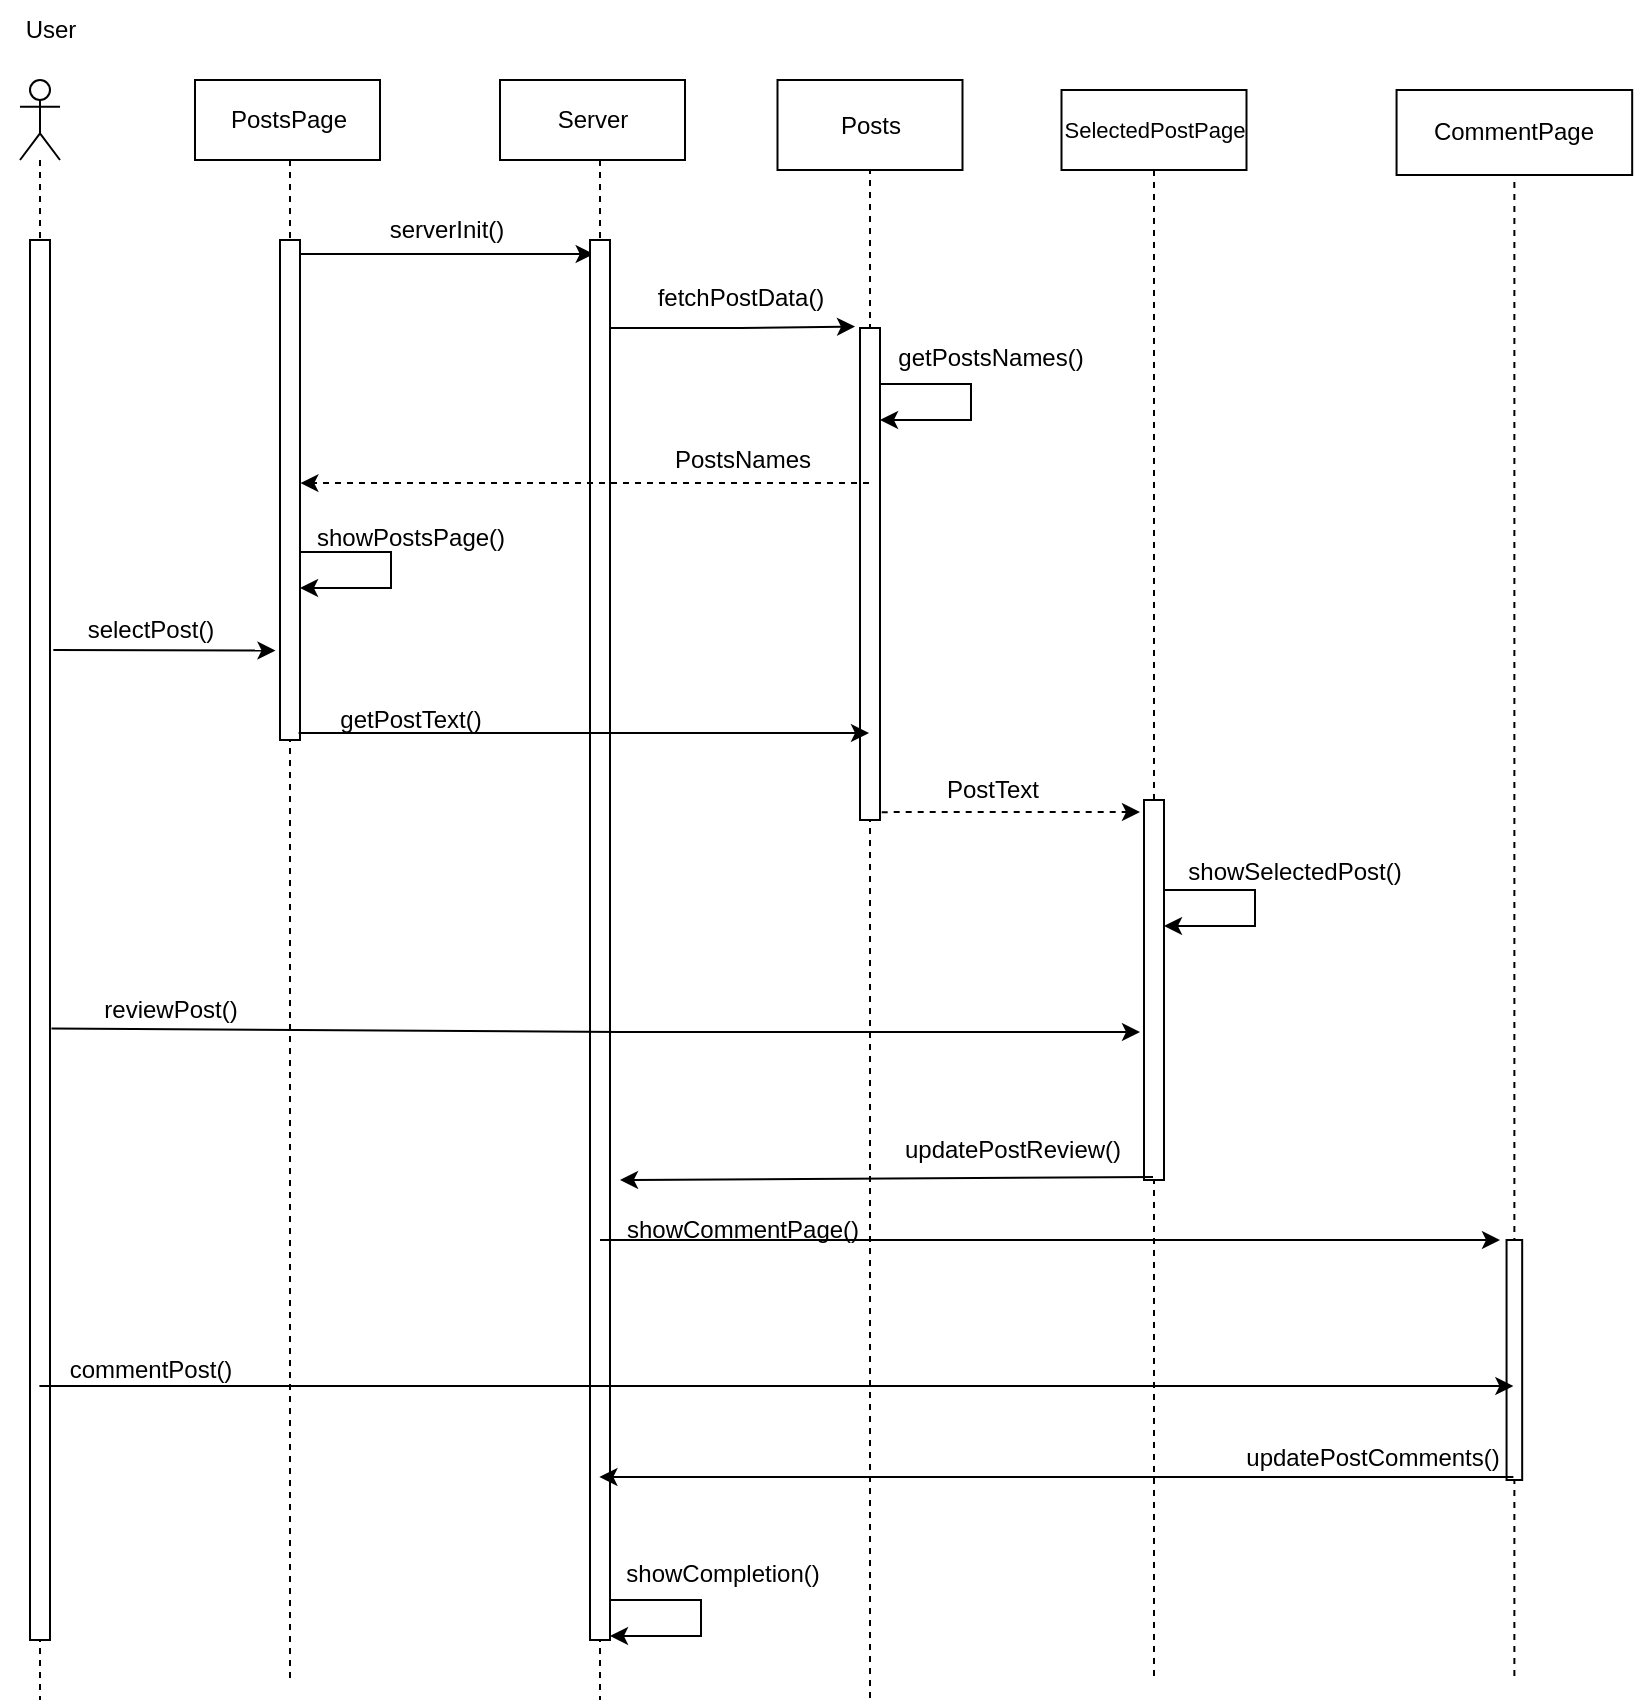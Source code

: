 <mxfile version="21.3.5" type="device">
  <diagram name="Page-1" id="_0eS75nT1C1AOaZOZIGC">
    <mxGraphModel dx="1282" dy="689" grid="1" gridSize="10" guides="1" tooltips="1" connect="1" arrows="1" fold="1" page="1" pageScale="1" pageWidth="850" pageHeight="1100" math="0" shadow="0">
      <root>
        <mxCell id="0" />
        <mxCell id="1" parent="0" />
        <mxCell id="P5B2Entr7xozEBkngnMB-3" value="" style="shape=umlLifeline;perimeter=lifelinePerimeter;whiteSpace=wrap;html=1;container=1;dropTarget=0;collapsible=0;recursiveResize=0;outlineConnect=0;portConstraint=eastwest;newEdgeStyle={&quot;edgeStyle&quot;:&quot;elbowEdgeStyle&quot;,&quot;elbow&quot;:&quot;vertical&quot;,&quot;curved&quot;:0,&quot;rounded&quot;:0};participant=umlBoundary;" parent="1" vertex="1">
          <mxGeometry x="732.19" y="265" width="50" height="795" as="geometry" />
        </mxCell>
        <mxCell id="P5B2Entr7xozEBkngnMB-6" value="" style="shape=umlLifeline;perimeter=lifelinePerimeter;whiteSpace=wrap;html=1;container=1;dropTarget=0;collapsible=0;recursiveResize=0;outlineConnect=0;portConstraint=eastwest;newEdgeStyle={&quot;edgeStyle&quot;:&quot;elbowEdgeStyle&quot;,&quot;elbow&quot;:&quot;vertical&quot;,&quot;curved&quot;:0,&quot;rounded&quot;:0};participant=umlBoundary;" parent="1" vertex="1">
          <mxGeometry x="120" y="260" width="50" height="800" as="geometry" />
        </mxCell>
        <mxCell id="P5B2Entr7xozEBkngnMB-8" value="" style="shape=umlLifeline;perimeter=lifelinePerimeter;whiteSpace=wrap;html=1;container=1;dropTarget=0;collapsible=0;recursiveResize=0;outlineConnect=0;portConstraint=eastwest;newEdgeStyle={&quot;edgeStyle&quot;:&quot;elbowEdgeStyle&quot;,&quot;elbow&quot;:&quot;vertical&quot;,&quot;curved&quot;:0,&quot;rounded&quot;:0};participant=umlBoundary;" parent="1" vertex="1">
          <mxGeometry x="552" y="265" width="50" height="795" as="geometry" />
        </mxCell>
        <mxCell id="P5B2Entr7xozEBkngnMB-10" value="" style="shape=umlLifeline;perimeter=lifelinePerimeter;whiteSpace=wrap;html=1;container=1;dropTarget=0;collapsible=0;recursiveResize=0;outlineConnect=0;portConstraint=eastwest;newEdgeStyle={&quot;edgeStyle&quot;:&quot;elbowEdgeStyle&quot;,&quot;elbow&quot;:&quot;vertical&quot;,&quot;curved&quot;:0,&quot;rounded&quot;:0};participant=umlEntity;" parent="1" vertex="1">
          <mxGeometry x="280" y="260" width="40" height="810" as="geometry" />
        </mxCell>
        <mxCell id="P5B2Entr7xozEBkngnMB-12" value="" style="shape=umlLifeline;perimeter=lifelinePerimeter;whiteSpace=wrap;html=1;container=1;dropTarget=0;collapsible=0;recursiveResize=0;outlineConnect=0;portConstraint=eastwest;newEdgeStyle={&quot;edgeStyle&quot;:&quot;elbowEdgeStyle&quot;,&quot;elbow&quot;:&quot;vertical&quot;,&quot;curved&quot;:0,&quot;rounded&quot;:0};participant=umlActor;" parent="1" vertex="1">
          <mxGeometry x="10" y="260" width="20" height="810" as="geometry" />
        </mxCell>
        <mxCell id="P5B2Entr7xozEBkngnMB-15" value="Server" style="text;html=1;align=center;verticalAlign=middle;resizable=0;points=[];autosize=1;strokeColor=none;fillColor=none;" parent="1" vertex="1">
          <mxGeometry x="266.25" y="264" width="60" height="30" as="geometry" />
        </mxCell>
        <mxCell id="P5B2Entr7xozEBkngnMB-26" value="User" style="text;html=1;align=center;verticalAlign=middle;resizable=0;points=[];autosize=1;strokeColor=none;fillColor=none;" parent="1" vertex="1">
          <mxGeometry y="220" width="50" height="30" as="geometry" />
        </mxCell>
        <mxCell id="P5B2Entr7xozEBkngnMB-86" value="" style="endArrow=classic;html=1;rounded=0;entryX=0.185;entryY=0.01;entryDx=0;entryDy=0;entryPerimeter=0;" parent="1" target="P5B2Entr7xozEBkngnMB-114" edge="1">
          <mxGeometry width="50" height="50" relative="1" as="geometry">
            <mxPoint x="144.5" y="347" as="sourcePoint" />
            <mxPoint x="300" y="347" as="targetPoint" />
            <Array as="points">
              <mxPoint x="170" y="347" />
              <mxPoint x="240" y="347" />
            </Array>
          </mxGeometry>
        </mxCell>
        <mxCell id="P5B2Entr7xozEBkngnMB-87" value="serverInit()" style="text;html=1;align=center;verticalAlign=middle;resizable=0;points=[];autosize=1;strokeColor=none;fillColor=none;" parent="1" vertex="1">
          <mxGeometry x="183" y="320" width="80" height="30" as="geometry" />
        </mxCell>
        <mxCell id="P5B2Entr7xozEBkngnMB-91" value="selectPost()" style="text;html=1;align=center;verticalAlign=middle;resizable=0;points=[];autosize=1;strokeColor=none;fillColor=none;" parent="1" vertex="1">
          <mxGeometry x="30" y="520" width="90" height="30" as="geometry" />
        </mxCell>
        <mxCell id="P5B2Entr7xozEBkngnMB-92" value="" style="shape=umlLifeline;perimeter=lifelinePerimeter;whiteSpace=wrap;html=1;container=1;dropTarget=0;collapsible=0;recursiveResize=0;outlineConnect=0;portConstraint=eastwest;newEdgeStyle={&quot;edgeStyle&quot;:&quot;elbowEdgeStyle&quot;,&quot;elbow&quot;:&quot;vertical&quot;,&quot;curved&quot;:0,&quot;rounded&quot;:0};participant=umlEntity;" parent="1" vertex="1">
          <mxGeometry x="415" y="264" width="40" height="806" as="geometry" />
        </mxCell>
        <mxCell id="P5B2Entr7xozEBkngnMB-95" value="fetchPostData()" style="text;html=1;align=center;verticalAlign=middle;resizable=0;points=[];autosize=1;strokeColor=none;fillColor=none;" parent="1" vertex="1">
          <mxGeometry x="315" y="354" width="110" height="30" as="geometry" />
        </mxCell>
        <mxCell id="P5B2Entr7xozEBkngnMB-96" value="" style="endArrow=classic;html=1;rounded=0;entryX=-0.249;entryY=-0.003;entryDx=0;entryDy=0;entryPerimeter=0;" parent="1" target="P5B2Entr7xozEBkngnMB-115" edge="1">
          <mxGeometry width="50" height="50" relative="1" as="geometry">
            <mxPoint x="299.5" y="384" as="sourcePoint" />
            <mxPoint x="434.5" y="384" as="targetPoint" />
            <Array as="points">
              <mxPoint x="370" y="384" />
            </Array>
          </mxGeometry>
        </mxCell>
        <mxCell id="P5B2Entr7xozEBkngnMB-99" value="showSelectedPost()" style="text;html=1;align=center;verticalAlign=middle;resizable=0;points=[];autosize=1;strokeColor=none;fillColor=none;" parent="1" vertex="1">
          <mxGeometry x="582" y="641" width="130" height="30" as="geometry" />
        </mxCell>
        <mxCell id="P5B2Entr7xozEBkngnMB-101" value="getPostText()" style="text;html=1;align=center;verticalAlign=middle;resizable=0;points=[];autosize=1;strokeColor=none;fillColor=none;" parent="1" vertex="1">
          <mxGeometry x="160" y="565" width="90" height="30" as="geometry" />
        </mxCell>
        <mxCell id="P5B2Entr7xozEBkngnMB-111" value="" style="html=1;points=[];perimeter=orthogonalPerimeter;fontSize=11;" parent="1" vertex="1">
          <mxGeometry x="15" y="340" width="10" height="700" as="geometry" />
        </mxCell>
        <mxCell id="P5B2Entr7xozEBkngnMB-112" value="" style="html=1;points=[];perimeter=orthogonalPerimeter;fontSize=11;" parent="1" vertex="1">
          <mxGeometry x="140" y="340" width="10" height="250" as="geometry" />
        </mxCell>
        <mxCell id="P5B2Entr7xozEBkngnMB-114" value="" style="html=1;points=[];perimeter=orthogonalPerimeter;fontSize=11;" parent="1" vertex="1">
          <mxGeometry x="295" y="340" width="10" height="700" as="geometry" />
        </mxCell>
        <mxCell id="P5B2Entr7xozEBkngnMB-116" value="" style="endArrow=classic;html=1;rounded=0;" parent="1" source="P5B2Entr7xozEBkngnMB-92" target="P5B2Entr7xozEBkngnMB-115" edge="1">
          <mxGeometry width="50" height="50" relative="1" as="geometry">
            <mxPoint x="435" y="520" as="sourcePoint" />
            <mxPoint x="577" y="520" as="targetPoint" />
            <Array as="points" />
          </mxGeometry>
        </mxCell>
        <mxCell id="P5B2Entr7xozEBkngnMB-115" value="" style="html=1;points=[];perimeter=orthogonalPerimeter;fontSize=11;" parent="1" vertex="1">
          <mxGeometry x="430" y="384" width="10" height="246" as="geometry" />
        </mxCell>
        <mxCell id="P5B2Entr7xozEBkngnMB-117" value="" style="html=1;points=[];perimeter=orthogonalPerimeter;fontSize=11;" parent="1" vertex="1">
          <mxGeometry x="572" y="620" width="10" height="190" as="geometry" />
        </mxCell>
        <mxCell id="P5B2Entr7xozEBkngnMB-118" value="" style="html=1;points=[];perimeter=orthogonalPerimeter;fontSize=11;" parent="1" vertex="1">
          <mxGeometry x="753.28" y="840" width="7.81" height="120" as="geometry" />
        </mxCell>
        <mxCell id="HHLxlXF3DrimcwjlJro2-1" value="PostsPage" style="rounded=0;whiteSpace=wrap;html=1;" parent="1" vertex="1">
          <mxGeometry x="97.5" y="260" width="92.5" height="40" as="geometry" />
        </mxCell>
        <mxCell id="HHLxlXF3DrimcwjlJro2-5" value="Server" style="rounded=0;whiteSpace=wrap;html=1;" parent="1" vertex="1">
          <mxGeometry x="250" y="260" width="92.5" height="40" as="geometry" />
        </mxCell>
        <mxCell id="HHLxlXF3DrimcwjlJro2-7" value="Posts" style="rounded=0;whiteSpace=wrap;html=1;" parent="1" vertex="1">
          <mxGeometry x="388.75" y="260" width="92.5" height="45" as="geometry" />
        </mxCell>
        <mxCell id="HHLxlXF3DrimcwjlJro2-8" value="&lt;font style=&quot;font-size: 11px;&quot;&gt;SelectedPostPage&lt;/font&gt;" style="rounded=0;whiteSpace=wrap;html=1;" parent="1" vertex="1">
          <mxGeometry x="530.75" y="265" width="92.5" height="40" as="geometry" />
        </mxCell>
        <mxCell id="HHLxlXF3DrimcwjlJro2-9" value="CommentPage" style="rounded=0;whiteSpace=wrap;html=1;" parent="1" vertex="1">
          <mxGeometry x="698.28" y="265" width="117.81" height="42.5" as="geometry" />
        </mxCell>
        <mxCell id="iQvTy6QtQx_qdLK6UfDv-1" value="" style="endArrow=classic;html=1;rounded=0;" edge="1" parent="1">
          <mxGeometry x="-0.165" y="23" width="50" height="50" relative="1" as="geometry">
            <mxPoint x="440.0" y="412" as="sourcePoint" />
            <mxPoint x="440.0" y="430" as="targetPoint" />
            <Array as="points">
              <mxPoint x="485.5" y="412" />
              <mxPoint x="485.5" y="430" />
            </Array>
            <mxPoint x="-3" y="-12" as="offset" />
          </mxGeometry>
        </mxCell>
        <mxCell id="iQvTy6QtQx_qdLK6UfDv-2" value="getPostsNames()" style="text;html=1;align=center;verticalAlign=middle;resizable=0;points=[];autosize=1;strokeColor=none;fillColor=none;" vertex="1" parent="1">
          <mxGeometry x="435" y="384" width="120" height="30" as="geometry" />
        </mxCell>
        <mxCell id="iQvTy6QtQx_qdLK6UfDv-3" value="" style="endArrow=classic;html=1;rounded=0;entryX=1.018;entryY=0.804;entryDx=0;entryDy=0;entryPerimeter=0;dashed=1;" edge="1" parent="1">
          <mxGeometry width="50" height="50" relative="1" as="geometry">
            <mxPoint x="434.5" y="461.56" as="sourcePoint" />
            <mxPoint x="150.18" y="461.56" as="targetPoint" />
          </mxGeometry>
        </mxCell>
        <mxCell id="iQvTy6QtQx_qdLK6UfDv-5" value="PostsNames" style="text;html=1;align=center;verticalAlign=middle;resizable=0;points=[];autosize=1;strokeColor=none;fillColor=none;" vertex="1" parent="1">
          <mxGeometry x="326.25" y="435" width="90" height="30" as="geometry" />
        </mxCell>
        <mxCell id="iQvTy6QtQx_qdLK6UfDv-6" value="" style="endArrow=classic;html=1;rounded=0;" edge="1" parent="1">
          <mxGeometry x="-0.165" y="23" width="50" height="50" relative="1" as="geometry">
            <mxPoint x="150.0" y="496" as="sourcePoint" />
            <mxPoint x="150.0" y="514" as="targetPoint" />
            <Array as="points">
              <mxPoint x="195.5" y="496" />
              <mxPoint x="195.5" y="514" />
            </Array>
            <mxPoint x="-3" y="-12" as="offset" />
          </mxGeometry>
        </mxCell>
        <mxCell id="iQvTy6QtQx_qdLK6UfDv-7" value="" style="endArrow=classic;html=1;rounded=0;entryX=-0.226;entryY=0.968;entryDx=0;entryDy=0;entryPerimeter=0;exitX=-0.037;exitY=0.835;exitDx=0;exitDy=0;exitPerimeter=0;" edge="1" parent="1" source="P5B2Entr7xozEBkngnMB-91">
          <mxGeometry width="50" height="50" relative="1" as="geometry">
            <mxPoint x="30" y="545" as="sourcePoint" />
            <mxPoint x="137.74" y="545.28" as="targetPoint" />
          </mxGeometry>
        </mxCell>
        <mxCell id="iQvTy6QtQx_qdLK6UfDv-9" value="" style="endArrow=classic;html=1;rounded=0;exitX=0.929;exitY=0.994;exitDx=0;exitDy=0;exitPerimeter=0;" edge="1" parent="1">
          <mxGeometry width="50" height="50" relative="1" as="geometry">
            <mxPoint x="149.29" y="586.5" as="sourcePoint" />
            <mxPoint x="434.5" y="586.5" as="targetPoint" />
          </mxGeometry>
        </mxCell>
        <mxCell id="iQvTy6QtQx_qdLK6UfDv-10" value="" style="endArrow=classic;html=1;rounded=0;exitX=1.085;exitY=0.984;exitDx=0;exitDy=0;exitPerimeter=0;dashed=1;" edge="1" parent="1" source="P5B2Entr7xozEBkngnMB-115">
          <mxGeometry width="50" height="50" relative="1" as="geometry">
            <mxPoint x="490" y="630" as="sourcePoint" />
            <mxPoint x="570" y="626" as="targetPoint" />
          </mxGeometry>
        </mxCell>
        <mxCell id="iQvTy6QtQx_qdLK6UfDv-11" value="PostText" style="text;html=1;align=center;verticalAlign=middle;resizable=0;points=[];autosize=1;strokeColor=none;fillColor=none;" vertex="1" parent="1">
          <mxGeometry x="460.75" y="600" width="70" height="30" as="geometry" />
        </mxCell>
        <mxCell id="iQvTy6QtQx_qdLK6UfDv-13" value="" style="endArrow=classic;html=1;rounded=0;" edge="1" parent="1">
          <mxGeometry x="-0.165" y="23" width="50" height="50" relative="1" as="geometry">
            <mxPoint x="582" y="665" as="sourcePoint" />
            <mxPoint x="582" y="683" as="targetPoint" />
            <Array as="points">
              <mxPoint x="627.5" y="665" />
              <mxPoint x="627.5" y="683" />
            </Array>
            <mxPoint x="-3" y="-12" as="offset" />
          </mxGeometry>
        </mxCell>
        <mxCell id="iQvTy6QtQx_qdLK6UfDv-14" value="" style="endArrow=classic;html=1;rounded=0;exitX=1.074;exitY=0.947;exitDx=0;exitDy=0;exitPerimeter=0;" edge="1" parent="1">
          <mxGeometry width="50" height="50" relative="1" as="geometry">
            <mxPoint x="25.74" y="734.27" as="sourcePoint" />
            <mxPoint x="570" y="736" as="targetPoint" />
            <Array as="points">
              <mxPoint x="310" y="736" />
            </Array>
          </mxGeometry>
        </mxCell>
        <mxCell id="iQvTy6QtQx_qdLK6UfDv-15" value="reviewPost()" style="text;html=1;align=center;verticalAlign=middle;resizable=0;points=[];autosize=1;strokeColor=none;fillColor=none;" vertex="1" parent="1">
          <mxGeometry x="40" y="710" width="90" height="30" as="geometry" />
        </mxCell>
        <mxCell id="iQvTy6QtQx_qdLK6UfDv-17" value="" style="endArrow=classic;html=1;rounded=0;" edge="1" parent="1">
          <mxGeometry width="50" height="50" relative="1" as="geometry">
            <mxPoint x="576.5" y="808.5" as="sourcePoint" />
            <mxPoint x="310" y="810" as="targetPoint" />
          </mxGeometry>
        </mxCell>
        <mxCell id="iQvTy6QtQx_qdLK6UfDv-18" value="updatePostReview()" style="text;html=1;align=center;verticalAlign=middle;resizable=0;points=[];autosize=1;strokeColor=none;fillColor=none;" vertex="1" parent="1">
          <mxGeometry x="441.25" y="780" width="130" height="30" as="geometry" />
        </mxCell>
        <mxCell id="iQvTy6QtQx_qdLK6UfDv-20" value="" style="endArrow=classic;html=1;rounded=0;" edge="1" parent="1">
          <mxGeometry width="50" height="50" relative="1" as="geometry">
            <mxPoint x="300.0" y="840" as="sourcePoint" />
            <mxPoint x="750" y="840" as="targetPoint" />
          </mxGeometry>
        </mxCell>
        <mxCell id="iQvTy6QtQx_qdLK6UfDv-21" value="showCommentPage()" style="text;html=1;align=center;verticalAlign=middle;resizable=0;points=[];autosize=1;strokeColor=none;fillColor=none;" vertex="1" parent="1">
          <mxGeometry x="301.25" y="820" width="140" height="30" as="geometry" />
        </mxCell>
        <mxCell id="iQvTy6QtQx_qdLK6UfDv-22" value="" style="endArrow=classic;html=1;rounded=0;" edge="1" parent="1">
          <mxGeometry width="50" height="50" relative="1" as="geometry">
            <mxPoint x="19.7" y="913" as="sourcePoint" />
            <mxPoint x="756.69" y="913" as="targetPoint" />
          </mxGeometry>
        </mxCell>
        <mxCell id="iQvTy6QtQx_qdLK6UfDv-23" value="commentPost()" style="text;html=1;align=center;verticalAlign=middle;resizable=0;points=[];autosize=1;strokeColor=none;fillColor=none;" vertex="1" parent="1">
          <mxGeometry x="25" y="890" width="100" height="30" as="geometry" />
        </mxCell>
        <mxCell id="iQvTy6QtQx_qdLK6UfDv-25" value="updatePostComments()" style="text;html=1;align=center;verticalAlign=middle;resizable=0;points=[];autosize=1;strokeColor=none;fillColor=none;" vertex="1" parent="1">
          <mxGeometry x="611.1" y="934" width="150" height="30" as="geometry" />
        </mxCell>
        <mxCell id="iQvTy6QtQx_qdLK6UfDv-26" value="" style="endArrow=classic;html=1;rounded=0;" edge="1" parent="1">
          <mxGeometry width="50" height="50" relative="1" as="geometry">
            <mxPoint x="756.69" y="958.5" as="sourcePoint" />
            <mxPoint x="299.7" y="958.5" as="targetPoint" />
          </mxGeometry>
        </mxCell>
        <mxCell id="iQvTy6QtQx_qdLK6UfDv-27" value="showPostsPage()" style="text;html=1;align=center;verticalAlign=middle;resizable=0;points=[];autosize=1;strokeColor=none;fillColor=none;" vertex="1" parent="1">
          <mxGeometry x="145" y="474" width="120" height="30" as="geometry" />
        </mxCell>
        <mxCell id="iQvTy6QtQx_qdLK6UfDv-28" value="" style="endArrow=classic;html=1;rounded=0;" edge="1" parent="1">
          <mxGeometry x="-0.165" y="23" width="50" height="50" relative="1" as="geometry">
            <mxPoint x="305.0" y="1020" as="sourcePoint" />
            <mxPoint x="305.0" y="1038" as="targetPoint" />
            <Array as="points">
              <mxPoint x="350.5" y="1020" />
              <mxPoint x="350.5" y="1038" />
            </Array>
            <mxPoint x="-3" y="-12" as="offset" />
          </mxGeometry>
        </mxCell>
        <mxCell id="iQvTy6QtQx_qdLK6UfDv-30" value="showCompletion()" style="text;html=1;align=center;verticalAlign=middle;resizable=0;points=[];autosize=1;strokeColor=none;fillColor=none;" vertex="1" parent="1">
          <mxGeometry x="301.25" y="992" width="120" height="30" as="geometry" />
        </mxCell>
      </root>
    </mxGraphModel>
  </diagram>
</mxfile>
